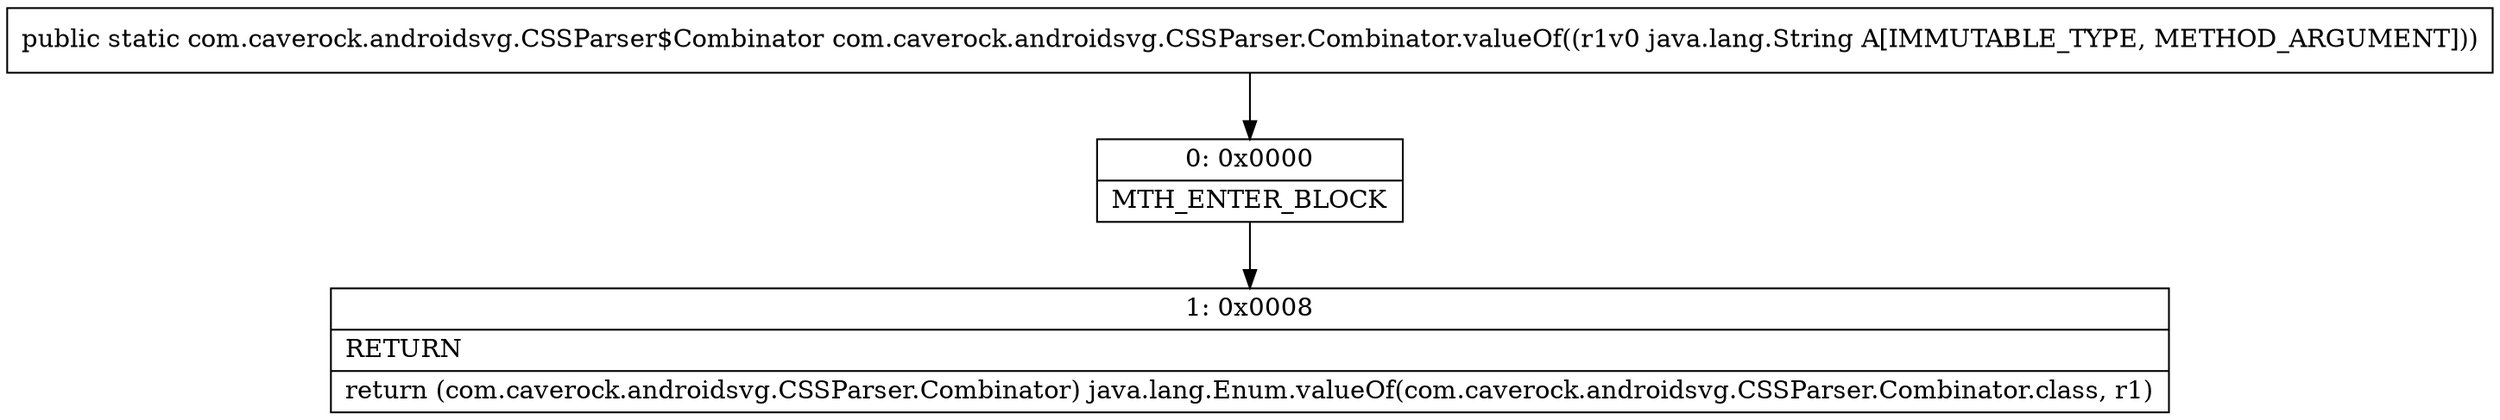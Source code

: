 digraph "CFG forcom.caverock.androidsvg.CSSParser.Combinator.valueOf(Ljava\/lang\/String;)Lcom\/caverock\/androidsvg\/CSSParser$Combinator;" {
Node_0 [shape=record,label="{0\:\ 0x0000|MTH_ENTER_BLOCK\l}"];
Node_1 [shape=record,label="{1\:\ 0x0008|RETURN\l|return (com.caverock.androidsvg.CSSParser.Combinator) java.lang.Enum.valueOf(com.caverock.androidsvg.CSSParser.Combinator.class, r1)\l}"];
MethodNode[shape=record,label="{public static com.caverock.androidsvg.CSSParser$Combinator com.caverock.androidsvg.CSSParser.Combinator.valueOf((r1v0 java.lang.String A[IMMUTABLE_TYPE, METHOD_ARGUMENT])) }"];
MethodNode -> Node_0;
Node_0 -> Node_1;
}

